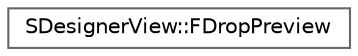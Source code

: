 digraph "Graphical Class Hierarchy"
{
 // INTERACTIVE_SVG=YES
 // LATEX_PDF_SIZE
  bgcolor="transparent";
  edge [fontname=Helvetica,fontsize=10,labelfontname=Helvetica,labelfontsize=10];
  node [fontname=Helvetica,fontsize=10,shape=box,height=0.2,width=0.4];
  rankdir="LR";
  Node0 [id="Node000000",label="SDesignerView::FDropPreview",height=0.2,width=0.4,color="grey40", fillcolor="white", style="filled",URL="$d2/d26/structSDesignerView_1_1FDropPreview.html",tooltip=" "];
}
